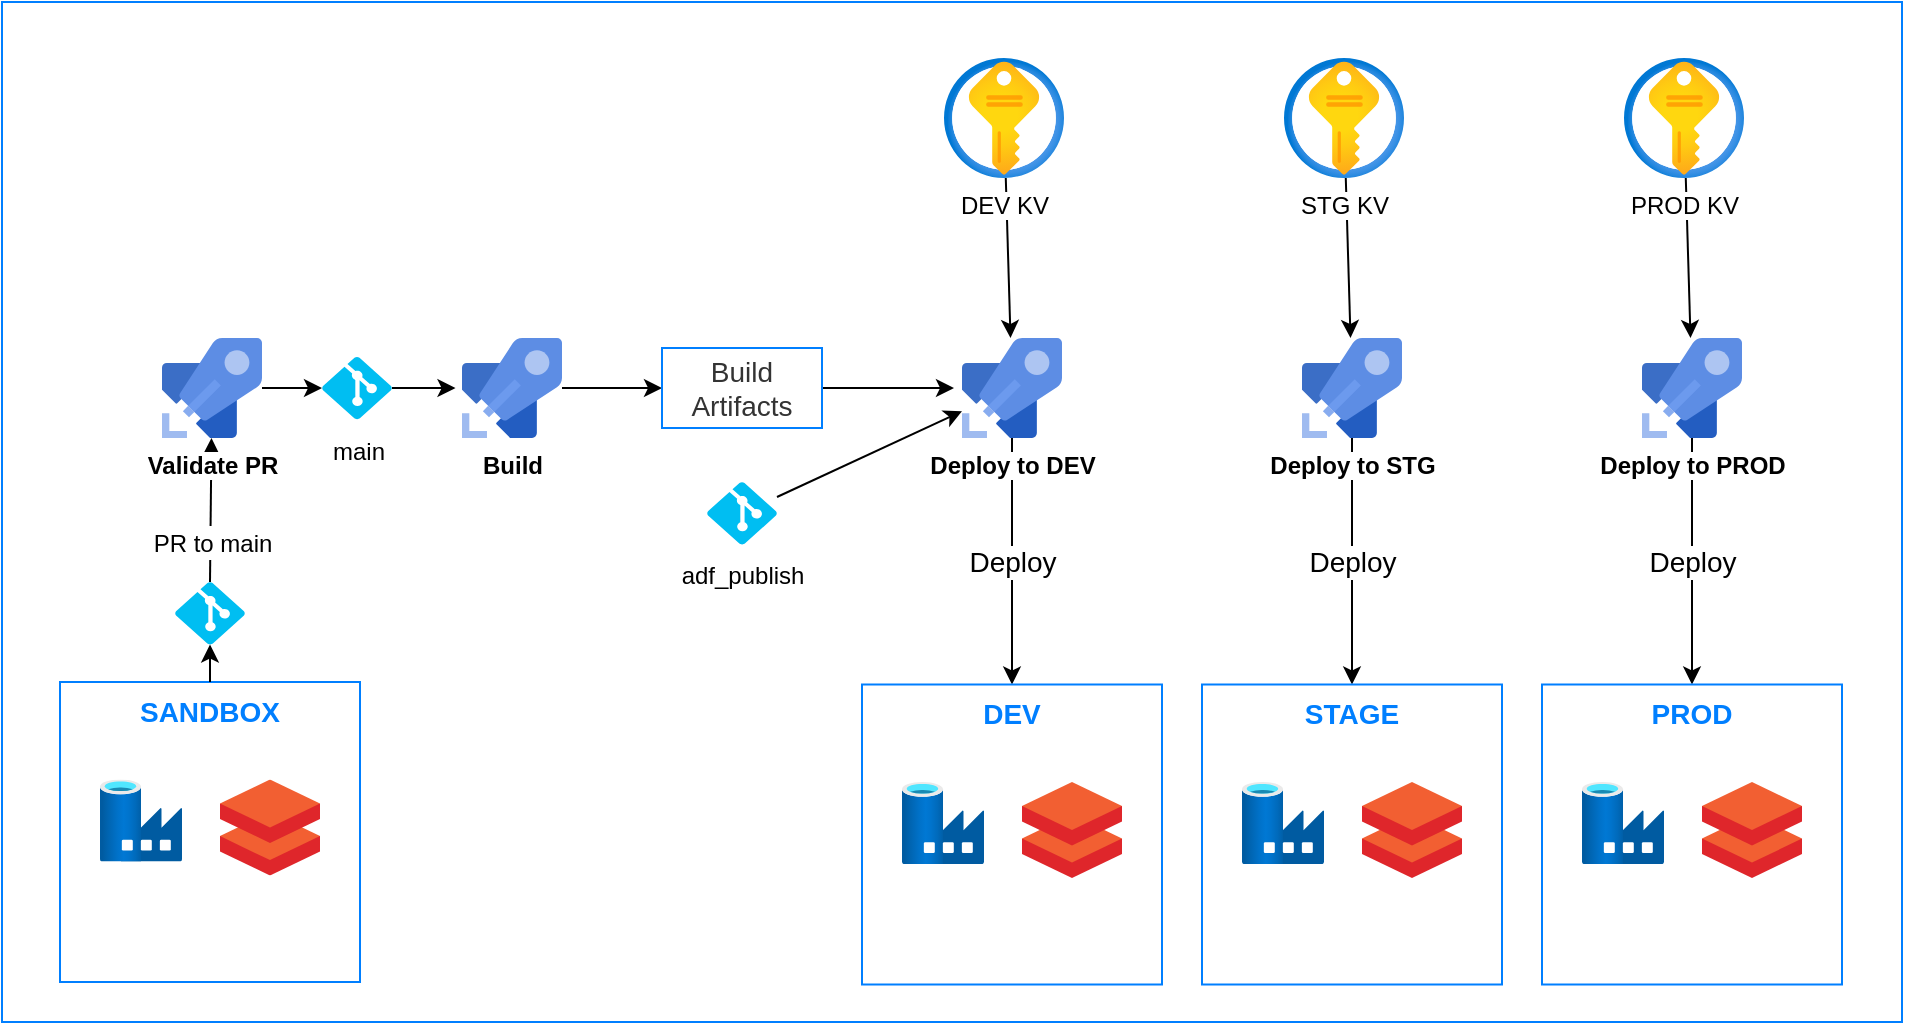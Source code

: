 <mxfile>
    <diagram id="kcatGkFqA-ywcImAGwaU" name="Page-1">
        <mxGraphModel dx="2296" dy="1113" grid="1" gridSize="10" guides="1" tooltips="1" connect="1" arrows="1" fold="1" page="1" pageScale="1" pageWidth="850" pageHeight="1100" math="0" shadow="0">
            <root>
                <mxCell id="0"/>
                <mxCell id="1" parent="0"/>
                <mxCell id="34" value="" style="rounded=0;whiteSpace=wrap;html=1;strokeColor=#007FFF;fontSize=14;fontColor=#000000;fillColor=#FFFFFF;labelBackgroundColor=none;" vertex="1" parent="1">
                    <mxGeometry x="-20" y="30" width="950" height="510" as="geometry"/>
                </mxCell>
                <mxCell id="58" style="edgeStyle=none;html=1;entryX=0;entryY=0.5;entryDx=0;entryDy=0;entryPerimeter=0;labelBackgroundColor=#FFFFFF;strokeColor=#000000;fontSize=14;fontColor=#000000;" edge="1" parent="1" source="2" target="56">
                    <mxGeometry relative="1" as="geometry"/>
                </mxCell>
                <mxCell id="46" style="edgeStyle=none;html=1;entryX=0;entryY=0.5;entryDx=0;entryDy=0;labelBackgroundColor=#FFFFFF;strokeColor=#000000;fontSize=14;fontColor=#000000;" edge="1" parent="1" source="3" target="29">
                    <mxGeometry relative="1" as="geometry"/>
                </mxCell>
                <mxCell id="3" value="&lt;b&gt;Build&lt;/b&gt;" style="sketch=0;aspect=fixed;html=1;points=[];align=center;image;fontSize=12;image=img/lib/mscae/Azure_Pipelines.svg;labelBackgroundColor=#FFFFFF;fontColor=#000000;" vertex="1" parent="1">
                    <mxGeometry x="210" y="198" width="50" height="50" as="geometry"/>
                </mxCell>
                <mxCell id="42" value="&lt;font color=&quot;#000000&quot;&gt;Deploy&lt;/font&gt;" style="edgeStyle=none;html=1;labelBackgroundColor=#FFFFFF;strokeColor=#000000;fontSize=14;fontColor=#007FFF;" edge="1" parent="1" source="4" target="37">
                    <mxGeometry relative="1" as="geometry"/>
                </mxCell>
                <mxCell id="4" value="&lt;b&gt;Deploy to DEV&lt;/b&gt;" style="sketch=0;aspect=fixed;html=1;points=[];align=center;image;fontSize=12;image=img/lib/mscae/Azure_Pipelines.svg;labelBackgroundColor=#FFFFFF;fontColor=#000000;" vertex="1" parent="1">
                    <mxGeometry x="460" y="198" width="50" height="50" as="geometry"/>
                </mxCell>
                <mxCell id="82" style="edgeStyle=none;html=1;labelBackgroundColor=#FFFFFF;strokeColor=#000000;fontSize=12;fontColor=#000000;" edge="1" parent="1" source="7" target="4">
                    <mxGeometry relative="1" as="geometry"/>
                </mxCell>
                <mxCell id="7" value="DEV KV" style="aspect=fixed;html=1;points=[];align=center;image;fontSize=12;image=img/lib/azure2/security/Key_Vaults.svg;labelBackgroundColor=#FFFFFF;fontColor=#000000;spacingTop=0;" vertex="1" parent="1">
                    <mxGeometry x="451" y="58" width="60" height="60" as="geometry"/>
                </mxCell>
                <mxCell id="44" style="edgeStyle=none;html=1;entryX=-0.08;entryY=0.5;entryDx=0;entryDy=0;entryPerimeter=0;labelBackgroundColor=#FFFFFF;strokeColor=#000000;fontSize=14;fontColor=#000000;" edge="1" parent="1" source="29" target="4">
                    <mxGeometry relative="1" as="geometry"/>
                </mxCell>
                <mxCell id="29" value="&lt;font style=&quot;font-size: 14px;&quot;&gt;Build Artifacts&lt;/font&gt;" style="rounded=0;whiteSpace=wrap;html=1;strokeColor=#007FFF;fillColor=#FFFFFF;fontColor=#333333;" vertex="1" parent="1">
                    <mxGeometry x="310" y="203" width="80" height="40" as="geometry"/>
                </mxCell>
                <mxCell id="39" value="" style="group" vertex="1" connectable="0" parent="1">
                    <mxGeometry x="410" y="371.25" width="150" height="150" as="geometry"/>
                </mxCell>
                <mxCell id="37" value="&lt;font color=&quot;#007fff&quot;&gt;&lt;b&gt;DEV&lt;/b&gt;&lt;/font&gt;" style="whiteSpace=wrap;html=1;aspect=fixed;strokeColor=#007FFF;fontSize=14;fontColor=#000000;fillColor=#FFFFFF;gradientColor=none;verticalAlign=top;" vertex="1" parent="39">
                    <mxGeometry width="150" height="150" as="geometry"/>
                </mxCell>
                <mxCell id="12" value="" style="sketch=0;aspect=fixed;html=1;points=[];align=center;image;fontSize=12;image=img/lib/mscae/Databricks.svg;" vertex="1" parent="39">
                    <mxGeometry x="80" y="48.75" width="50" height="48" as="geometry"/>
                </mxCell>
                <mxCell id="13" value="" style="aspect=fixed;html=1;points=[];align=center;image;fontSize=12;image=img/lib/azure2/databases/Data_Factory.svg;" vertex="1" parent="39">
                    <mxGeometry x="20" y="48.75" width="41" height="41" as="geometry"/>
                </mxCell>
                <mxCell id="45" style="edgeStyle=none;html=1;labelBackgroundColor=#FFFFFF;strokeColor=#000000;fontSize=14;fontColor=#000000;" edge="1" parent="1" source="43" target="4">
                    <mxGeometry relative="1" as="geometry"/>
                </mxCell>
                <mxCell id="43" value="&lt;font style=&quot;font-size: 12px;&quot;&gt;adf_publish&lt;/font&gt;" style="verticalLabelPosition=bottom;html=1;verticalAlign=top;align=center;strokeColor=none;fillColor=#00BEF2;shape=mxgraph.azure.git_repository;fontSize=14;fontColor=#000000;" vertex="1" parent="1">
                    <mxGeometry x="332.5" y="270" width="35" height="31.25" as="geometry"/>
                </mxCell>
                <mxCell id="50" value="" style="group" vertex="1" connectable="0" parent="1">
                    <mxGeometry x="9" y="370" width="150" height="150" as="geometry"/>
                </mxCell>
                <mxCell id="51" value="&lt;font color=&quot;#007fff&quot;&gt;&lt;b&gt;SANDBOX&lt;/b&gt;&lt;/font&gt;" style="whiteSpace=wrap;html=1;aspect=fixed;strokeColor=#007FFF;fontSize=14;fontColor=#000000;fillColor=#FFFFFF;gradientColor=none;verticalAlign=top;" vertex="1" parent="50">
                    <mxGeometry width="150" height="150" as="geometry"/>
                </mxCell>
                <mxCell id="52" value="" style="sketch=0;aspect=fixed;html=1;points=[];align=center;image;fontSize=12;image=img/lib/mscae/Databricks.svg;" vertex="1" parent="50">
                    <mxGeometry x="80" y="48.75" width="50" height="48" as="geometry"/>
                </mxCell>
                <mxCell id="53" value="" style="aspect=fixed;html=1;points=[];align=center;image;fontSize=12;image=img/lib/azure2/databases/Data_Factory.svg;" vertex="1" parent="50">
                    <mxGeometry x="20" y="48.75" width="41" height="41" as="geometry"/>
                </mxCell>
                <mxCell id="59" style="edgeStyle=none;html=1;entryX=-0.065;entryY=0.501;entryDx=0;entryDy=0;entryPerimeter=0;labelBackgroundColor=#FFFFFF;strokeColor=#000000;fontSize=14;fontColor=#000000;" edge="1" parent="1" source="56" target="3">
                    <mxGeometry relative="1" as="geometry"/>
                </mxCell>
                <mxCell id="56" value="&lt;font style=&quot;font-size: 12px;&quot;&gt;main&lt;/font&gt;" style="verticalLabelPosition=bottom;html=1;verticalAlign=top;align=center;strokeColor=none;fillColor=#00BEF2;shape=mxgraph.azure.git_repository;fontSize=14;fontColor=#000000;" vertex="1" parent="1">
                    <mxGeometry x="140" y="207.38" width="35" height="31.25" as="geometry"/>
                </mxCell>
                <mxCell id="62" value="&lt;font style=&quot;font-size: 12px;&quot;&gt;PR to main&lt;/font&gt;" style="edgeStyle=none;html=1;labelBackgroundColor=#FFFFFF;strokeColor=#000000;fontSize=14;fontColor=#000000;exitX=0.5;exitY=0;exitDx=0;exitDy=0;exitPerimeter=0;" edge="1" parent="1" source="60" target="2">
                    <mxGeometry x="-0.444" y="-1" relative="1" as="geometry">
                        <mxPoint x="87.633" y="317.0" as="sourcePoint"/>
                        <mxPoint x="88.15" y="256.3" as="targetPoint"/>
                        <mxPoint as="offset"/>
                    </mxGeometry>
                </mxCell>
                <mxCell id="60" value="" style="verticalLabelPosition=bottom;html=1;verticalAlign=top;align=center;strokeColor=none;fillColor=#00BEF2;shape=mxgraph.azure.git_repository;fontSize=14;fontColor=#000000;" vertex="1" parent="1">
                    <mxGeometry x="66.5" y="320" width="35" height="31.25" as="geometry"/>
                </mxCell>
                <mxCell id="61" style="edgeStyle=none;html=1;entryX=0.5;entryY=1;entryDx=0;entryDy=0;entryPerimeter=0;labelBackgroundColor=#FFFFFF;strokeColor=#000000;fontSize=14;fontColor=#000000;" edge="1" parent="1" source="51" target="60">
                    <mxGeometry relative="1" as="geometry"/>
                </mxCell>
                <mxCell id="63" value="&lt;font color=&quot;#000000&quot;&gt;Deploy&lt;/font&gt;" style="edgeStyle=none;html=1;labelBackgroundColor=#FFFFFF;strokeColor=#000000;fontSize=14;fontColor=#007FFF;" edge="1" parent="1" source="64" target="67">
                    <mxGeometry relative="1" as="geometry"/>
                </mxCell>
                <mxCell id="64" value="&lt;b&gt;Deploy to STG&lt;/b&gt;" style="sketch=0;aspect=fixed;html=1;points=[];align=center;image;fontSize=12;image=img/lib/mscae/Azure_Pipelines.svg;labelBackgroundColor=#FFFFFF;fontColor=#000000;" vertex="1" parent="1">
                    <mxGeometry x="630" y="198" width="50" height="50" as="geometry"/>
                </mxCell>
                <mxCell id="77" value="" style="edgeStyle=none;html=1;labelBackgroundColor=#FFFFFF;strokeColor=#000000;fontSize=10;fontColor=#000000;" edge="1" parent="1" source="65" target="64">
                    <mxGeometry relative="1" as="geometry"/>
                </mxCell>
                <mxCell id="65" value="STG KV" style="aspect=fixed;html=1;points=[];align=center;image;fontSize=12;image=img/lib/azure2/security/Key_Vaults.svg;labelBackgroundColor=#FFFFFF;fontColor=#000000;" vertex="1" parent="1">
                    <mxGeometry x="621" y="58" width="60" height="60" as="geometry"/>
                </mxCell>
                <mxCell id="66" value="" style="group" vertex="1" connectable="0" parent="1">
                    <mxGeometry x="580" y="371.25" width="150" height="150" as="geometry"/>
                </mxCell>
                <mxCell id="67" value="&lt;font color=&quot;#007fff&quot;&gt;&lt;b&gt;STAGE&lt;/b&gt;&lt;/font&gt;" style="whiteSpace=wrap;html=1;aspect=fixed;strokeColor=#007FFF;fontSize=14;fontColor=#000000;fillColor=#FFFFFF;gradientColor=none;verticalAlign=top;" vertex="1" parent="66">
                    <mxGeometry width="150" height="150" as="geometry"/>
                </mxCell>
                <mxCell id="68" value="" style="sketch=0;aspect=fixed;html=1;points=[];align=center;image;fontSize=12;image=img/lib/mscae/Databricks.svg;" vertex="1" parent="66">
                    <mxGeometry x="80" y="48.75" width="50" height="48" as="geometry"/>
                </mxCell>
                <mxCell id="69" value="" style="aspect=fixed;html=1;points=[];align=center;image;fontSize=12;image=img/lib/azure2/databases/Data_Factory.svg;" vertex="1" parent="66">
                    <mxGeometry x="20" y="48.75" width="41" height="41" as="geometry"/>
                </mxCell>
                <mxCell id="70" value="&lt;font color=&quot;#000000&quot;&gt;Deploy&lt;/font&gt;" style="edgeStyle=none;html=1;labelBackgroundColor=#FFFFFF;strokeColor=#000000;fontSize=14;fontColor=#007FFF;" edge="1" parent="1" source="71" target="74">
                    <mxGeometry relative="1" as="geometry"/>
                </mxCell>
                <mxCell id="71" value="&lt;b&gt;Deploy to PROD&lt;/b&gt;" style="sketch=0;aspect=fixed;html=1;points=[];align=center;image;fontSize=12;image=img/lib/mscae/Azure_Pipelines.svg;labelBackgroundColor=#FFFFFF;fontColor=#000000;" vertex="1" parent="1">
                    <mxGeometry x="800" y="198" width="50" height="50" as="geometry"/>
                </mxCell>
                <mxCell id="78" value="" style="edgeStyle=none;html=1;labelBackgroundColor=#FFFFFF;strokeColor=#000000;fontSize=10;fontColor=#000000;" edge="1" parent="1" source="72" target="71">
                    <mxGeometry relative="1" as="geometry"/>
                </mxCell>
                <mxCell id="72" value="PROD KV" style="aspect=fixed;html=1;points=[];align=center;image;fontSize=12;image=img/lib/azure2/security/Key_Vaults.svg;labelBackgroundColor=#FFFFFF;fontColor=#000000;" vertex="1" parent="1">
                    <mxGeometry x="791" y="58" width="60" height="60" as="geometry"/>
                </mxCell>
                <mxCell id="73" value="" style="group" vertex="1" connectable="0" parent="1">
                    <mxGeometry x="750" y="371.25" width="150" height="150" as="geometry"/>
                </mxCell>
                <mxCell id="74" value="&lt;font color=&quot;#007fff&quot;&gt;&lt;b&gt;PROD&lt;/b&gt;&lt;/font&gt;" style="whiteSpace=wrap;html=1;aspect=fixed;strokeColor=#007FFF;fontSize=14;fontColor=#000000;fillColor=#FFFFFF;gradientColor=none;verticalAlign=top;" vertex="1" parent="73">
                    <mxGeometry width="150" height="150" as="geometry"/>
                </mxCell>
                <mxCell id="75" value="" style="sketch=0;aspect=fixed;html=1;points=[];align=center;image;fontSize=12;image=img/lib/mscae/Databricks.svg;" vertex="1" parent="73">
                    <mxGeometry x="80" y="48.75" width="50" height="48" as="geometry"/>
                </mxCell>
                <mxCell id="76" value="" style="aspect=fixed;html=1;points=[];align=center;image;fontSize=12;image=img/lib/azure2/databases/Data_Factory.svg;" vertex="1" parent="73">
                    <mxGeometry x="20" y="48.75" width="41" height="41" as="geometry"/>
                </mxCell>
                <mxCell id="2" value="&lt;b&gt;Validate PR&lt;/b&gt;" style="sketch=0;aspect=fixed;html=1;points=[];align=center;image;fontSize=12;image=img/lib/mscae/Azure_Pipelines.svg;labelBackgroundColor=#FFFFFF;fontColor=#000000;" vertex="1" parent="1">
                    <mxGeometry x="60" y="198" width="50" height="50" as="geometry"/>
                </mxCell>
            </root>
        </mxGraphModel>
    </diagram>
</mxfile>

